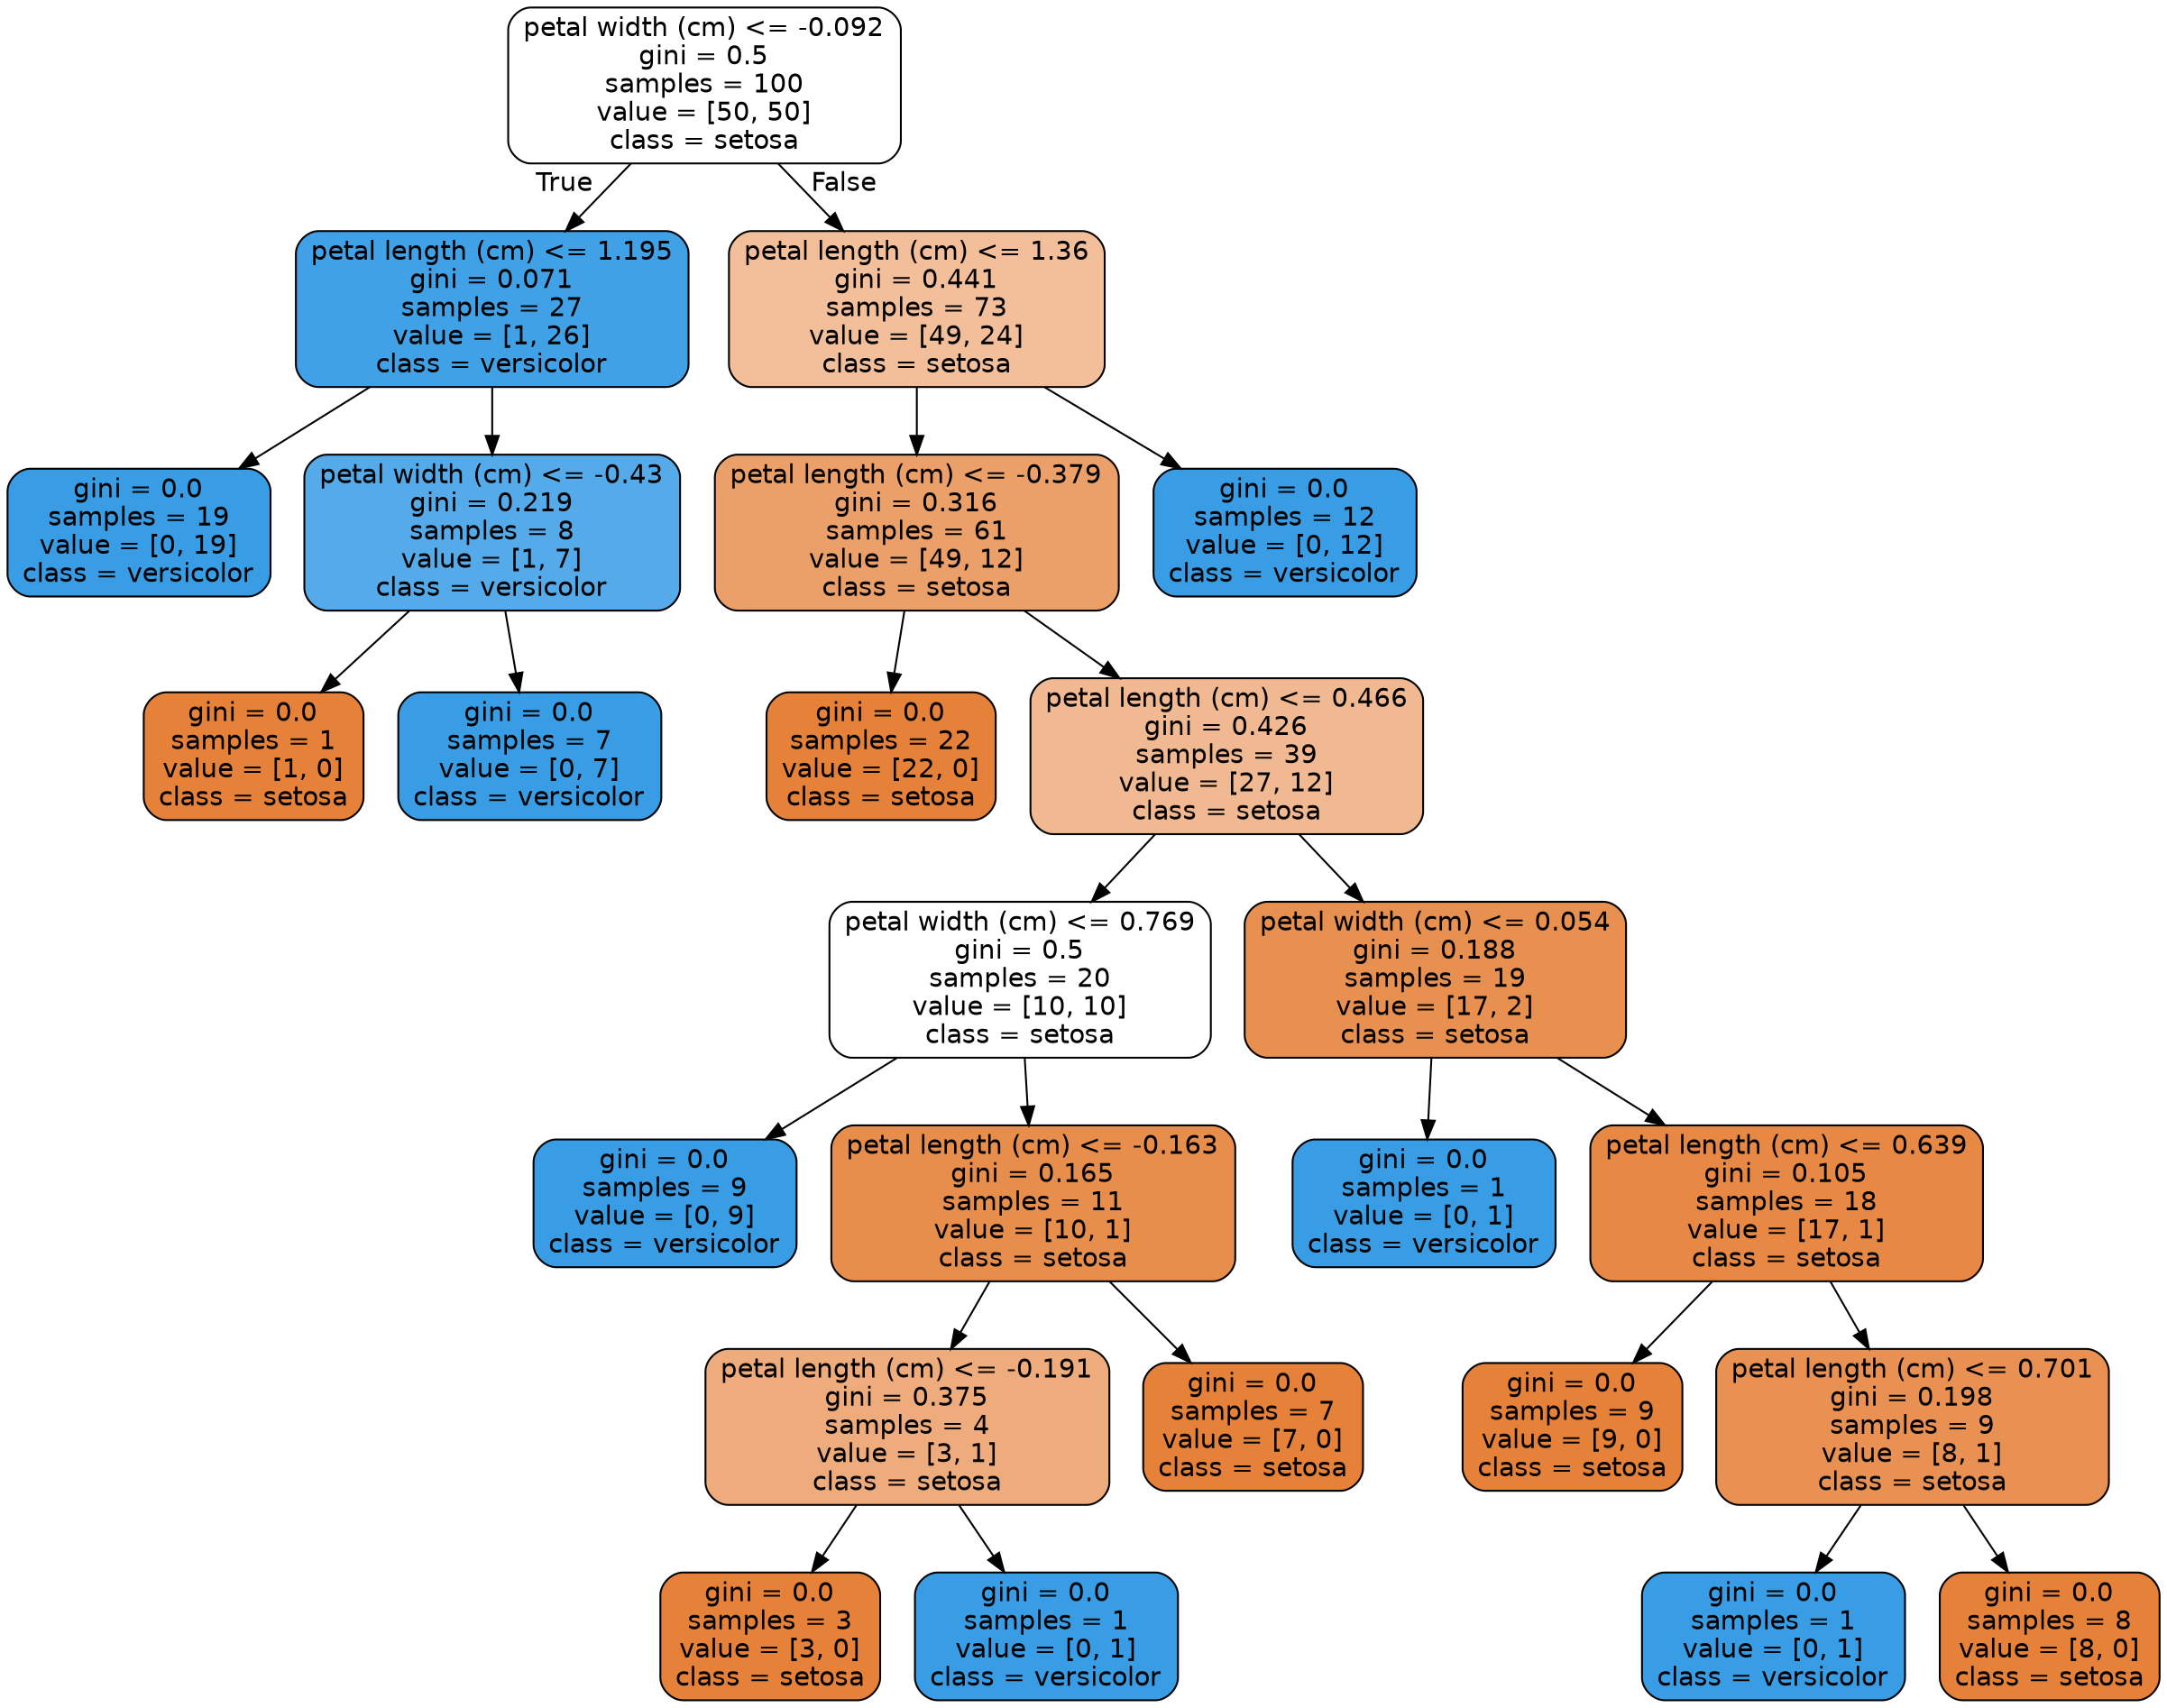 digraph Tree {
node [shape=box, style="filled, rounded", color="black", fontname="helvetica"] ;
edge [fontname="helvetica"] ;
0 [label="petal width (cm) <= -0.092\ngini = 0.5\nsamples = 100\nvalue = [50, 50]\nclass = setosa", fillcolor="#ffffff"] ;
1 [label="petal length (cm) <= 1.195\ngini = 0.071\nsamples = 27\nvalue = [1, 26]\nclass = versicolor", fillcolor="#41a1e6"] ;
0 -> 1 [labeldistance=2.5, labelangle=45, headlabel="True"] ;
2 [label="gini = 0.0\nsamples = 19\nvalue = [0, 19]\nclass = versicolor", fillcolor="#399de5"] ;
1 -> 2 ;
3 [label="petal width (cm) <= -0.43\ngini = 0.219\nsamples = 8\nvalue = [1, 7]\nclass = versicolor", fillcolor="#55abe9"] ;
1 -> 3 ;
4 [label="gini = 0.0\nsamples = 1\nvalue = [1, 0]\nclass = setosa", fillcolor="#e58139"] ;
3 -> 4 ;
5 [label="gini = 0.0\nsamples = 7\nvalue = [0, 7]\nclass = versicolor", fillcolor="#399de5"] ;
3 -> 5 ;
6 [label="petal length (cm) <= 1.36\ngini = 0.441\nsamples = 73\nvalue = [49, 24]\nclass = setosa", fillcolor="#f2bf9a"] ;
0 -> 6 [labeldistance=2.5, labelangle=-45, headlabel="False"] ;
7 [label="petal length (cm) <= -0.379\ngini = 0.316\nsamples = 61\nvalue = [49, 12]\nclass = setosa", fillcolor="#eba069"] ;
6 -> 7 ;
8 [label="gini = 0.0\nsamples = 22\nvalue = [22, 0]\nclass = setosa", fillcolor="#e58139"] ;
7 -> 8 ;
9 [label="petal length (cm) <= 0.466\ngini = 0.426\nsamples = 39\nvalue = [27, 12]\nclass = setosa", fillcolor="#f1b991"] ;
7 -> 9 ;
10 [label="petal width (cm) <= 0.769\ngini = 0.5\nsamples = 20\nvalue = [10, 10]\nclass = setosa", fillcolor="#ffffff"] ;
9 -> 10 ;
11 [label="gini = 0.0\nsamples = 9\nvalue = [0, 9]\nclass = versicolor", fillcolor="#399de5"] ;
10 -> 11 ;
12 [label="petal length (cm) <= -0.163\ngini = 0.165\nsamples = 11\nvalue = [10, 1]\nclass = setosa", fillcolor="#e88e4d"] ;
10 -> 12 ;
13 [label="petal length (cm) <= -0.191\ngini = 0.375\nsamples = 4\nvalue = [3, 1]\nclass = setosa", fillcolor="#eeab7b"] ;
12 -> 13 ;
14 [label="gini = 0.0\nsamples = 3\nvalue = [3, 0]\nclass = setosa", fillcolor="#e58139"] ;
13 -> 14 ;
15 [label="gini = 0.0\nsamples = 1\nvalue = [0, 1]\nclass = versicolor", fillcolor="#399de5"] ;
13 -> 15 ;
16 [label="gini = 0.0\nsamples = 7\nvalue = [7, 0]\nclass = setosa", fillcolor="#e58139"] ;
12 -> 16 ;
17 [label="petal width (cm) <= 0.054\ngini = 0.188\nsamples = 19\nvalue = [17, 2]\nclass = setosa", fillcolor="#e89050"] ;
9 -> 17 ;
18 [label="gini = 0.0\nsamples = 1\nvalue = [0, 1]\nclass = versicolor", fillcolor="#399de5"] ;
17 -> 18 ;
19 [label="petal length (cm) <= 0.639\ngini = 0.105\nsamples = 18\nvalue = [17, 1]\nclass = setosa", fillcolor="#e78845"] ;
17 -> 19 ;
20 [label="gini = 0.0\nsamples = 9\nvalue = [9, 0]\nclass = setosa", fillcolor="#e58139"] ;
19 -> 20 ;
21 [label="petal length (cm) <= 0.701\ngini = 0.198\nsamples = 9\nvalue = [8, 1]\nclass = setosa", fillcolor="#e89152"] ;
19 -> 21 ;
22 [label="gini = 0.0\nsamples = 1\nvalue = [0, 1]\nclass = versicolor", fillcolor="#399de5"] ;
21 -> 22 ;
23 [label="gini = 0.0\nsamples = 8\nvalue = [8, 0]\nclass = setosa", fillcolor="#e58139"] ;
21 -> 23 ;
24 [label="gini = 0.0\nsamples = 12\nvalue = [0, 12]\nclass = versicolor", fillcolor="#399de5"] ;
6 -> 24 ;
}
